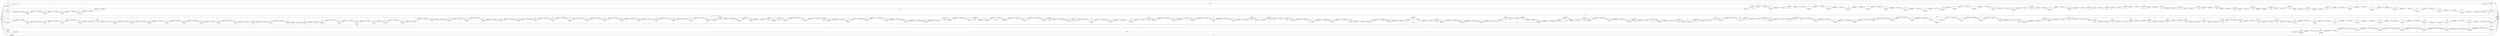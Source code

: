 digraph {
	graph [rankdir=LR]
	node [shape=rectangle]
	2 -> 5560 [label=2559]
	5560 -> 1 [label=40]
	5560 -> 5982 [label=2519]
	5982 -> 1 [label=2519]
	5983 -> 5990 [label=50]
	5990 -> 6035 [label=52]
	6035 -> 6056 [label=50]
	6035 -> 26183 [label=2]
	6056 -> 6082 [label=52]
	6082 -> 6103 [label=50]
	6082 -> 26203 [label=2]
	6103 -> 6165 [label=52]
	6165 -> 6186 [label=50]
	6165 -> 26223 [label=2]
	6186 -> 6273 [label=52]
	6273 -> 6294 [label=50]
	6273 -> 26243 [label=2]
	6294 -> 6328 [label=52]
	6328 -> 6349 [label=50]
	6328 -> 26263 [label=2]
	6349 -> 6528 [label=52]
	6528 -> 6549 [label=50]
	6528 -> 26283 [label=2]
	6549 -> 6580 [label=52]
	6580 -> 6601 [label=50]
	6580 -> 26303 [label=2]
	6601 -> 6613 [label=52]
	6613 -> 6634 [label=50]
	6613 -> 26323 [label=2]
	6634 -> 6642 [label=52]
	6642 -> 6699 [label=50]
	6642 -> 26379 [label=2]
	6699 -> 6947 [label=52]
	6947 -> 6968 [label=50]
	6947 -> 26399 [label=2]
	6968 -> 7222 [label=52]
	7222 -> 7243 [label=50]
	7222 -> 26419 [label=2]
	7243 -> 7264 [label=50]
	7243 -> 26439 [label=2]
	7264 -> 7273 [label=52]
	7273 -> 7294 [label=50]
	7273 -> 26459 [label=2]
	7294 -> 7333 [label=52]
	7333 -> 7354 [label=50]
	7333 -> 26479 [label=2]
	7354 -> 7372 [label=52]
	7372 -> 7398 [label=50]
	7372 -> 26504 [label=2]
	7398 -> 7468 [label=52]
	7468 -> 7489 [label=50]
	7468 -> 26524 [label=2]
	7489 -> 8047 [label=52]
	8047 -> 8068 [label=50]
	8047 -> 26544 [label=2]
	8068 -> 8171 [label=52]
	8171 -> 8192 [label=50]
	8171 -> 26564 [label=2]
	8192 -> 8282 [label=52]
	8282 -> 8327 [label=50]
	8282 -> 26608 [label=2]
	8327 -> 8480 [label=52]
	8480 -> 8501 [label=50]
	8480 -> 26628 [label=2]
	8501 -> 8519 [label=52]
	8519 -> 8540 [label=50]
	8519 -> 26648 [label=2]
	8540 -> 8552 [label=52]
	8552 -> 8573 [label=50]
	8552 -> 26668 [label=2]
	8573 -> 8626 [label=52]
	8626 -> 8666 [label=50]
	8626 -> 26707 [label=2]
	8666 -> 8687 [label=52]
	8687 -> 8723 [label=50]
	8687 -> 26742 [label=2]
	8723 -> 8827 [label=52]
	8827 -> 8848 [label=50]
	8827 -> 26762 [label=2]
	8848 -> 8869 [label=52]
	8869 -> 8903 [label=50]
	8869 -> 26795 [label=2]
	8903 -> 8966 [label=52]
	8966 -> 8987 [label=50]
	8966 -> 26815 [label=2]
	8987 -> 9023 [label=52]
	9023 -> 9044 [label=50]
	9023 -> 26835 [label=2]
	9044 -> 9098 [label=52]
	9098 -> 9119 [label=50]
	9098 -> 26855 [label=2]
	9119 -> 9164 [label=52]
	9164 -> 9200 [label=50]
	9164 -> 26890 [label=2]
	9200 -> 9395 [label=52]
	9395 -> 9416 [label=50]
	9395 -> 26910 [label=2]
	9416 -> 9527 [label=52]
	9527 -> 9548 [label=50]
	9527 -> 26930 [label=2]
	9548 -> 9584 [label=52]
	9584 -> 9605 [label=50]
	9584 -> 26950 [label=2]
	9605 -> 9614 [label=52]
	9614 -> 9641 [label=50]
	9614 -> 26976 [label=2]
	9641 -> 9650 [label=52]
	9650 -> 9680 [label=50]
	9650 -> 27005 [label=2]
	9680 -> 9953 [label=52]
	9953 -> 9986 [label=50]
	9953 -> 27037 [label=2]
	9986 -> 10153 [label=52]
	10153 -> 10174 [label=50]
	10153 -> 27057 [label=2]
	10174 -> 10189 [label=52]
	10189 -> 10237 [label=50]
	10189 -> 27104 [label=2]
	10237 -> 10239 [label=52]
	10239 -> 11656 [label=50]
	10239 -> 1 [label=2]
	11656 -> 1 [label=49]
	11656 -> 11963 [label=1]
	11963 -> 1 [label=1]
	11964 -> 11994 [label=82]
	11994 -> 12128 [label=81]
	11994 -> 42409 [label=1]
	12128 -> 12152 [label=82]
	12152 -> 12475 [label=81]
	12152 -> 42700 [label=1]
	12475 -> 12488 [label=82]
	12488 -> 12521 [label=81]
	12488 -> 42732 [label=1]
	12521 -> 12556 [label=82]
	12556 -> 12593 [label=81]
	12556 -> 42768 [label=1]
	12593 -> 12594 [label=82]
	12594 -> 12615 [label=81]
	12594 -> 42788 [label=1]
	12615 -> 12653 [label=82]
	12653 -> 12674 [label=81]
	12653 -> 42808 [label=1]
	12674 -> 12725 [label=82]
	12725 -> 12746 [label=81]
	12725 -> 42828 [label=1]
	12746 -> 12785 [label=82]
	12785 -> 12830 [label=81]
	12785 -> 42872 [label=1]
	12830 -> 12842 [label=82]
	12842 -> 12908 [label=81]
	12842 -> 42937 [label=1]
	12908 -> 12950 [label=82]
	12950 -> 13042 [label=81]
	12950 -> 43028 [label=1]
	13042 -> 13064 [label=82]
	13064 -> 13086 [label=81]
	13064 -> 43049 [label=1]
	13086 -> 13091 [label=82]
	13091 -> 13112 [label=81]
	13091 -> 43069 [label=1]
	13112 -> 13187 [label=82]
	13187 -> 13226 [label=81]
	13187 -> 43107 [label=1]
	13226 -> 13277 [label=82]
	13277 -> 13298 [label=81]
	13277 -> 43127 [label=1]
	13298 -> 13316 [label=82]
	13316 -> 13356 [label=81]
	13316 -> 43166 [label=1]
	13356 -> 13367 [label=82]
	13367 -> 13407 [label=81]
	13367 -> 43205 [label=1]
	13407 -> 13412 [label=82]
	13412 -> 13483 [label=81]
	13412 -> 43275 [label=1]
	13483 -> 13490 [label=82]
	13490 -> 13518 [label=81]
	13490 -> 43302 [label=1]
	13518 -> 13521 [label=82]
	13521 -> 13557 [label=81]
	13521 -> 43337 [label=1]
	13557 -> 13590 [label=82]
	13590 -> 13613 [label=81]
	13590 -> 43359 [label=1]
	13613 -> 13631 [label=82]
	13631 -> 13691 [label=81]
	13631 -> 43418 [label=1]
	13691 -> 13712 [label=81]
	13691 -> 43438 [label=1]
	13712 -> 13721 [label=82]
	13721 -> 13742 [label=81]
	13721 -> 43458 [label=1]
	13742 -> 13856 [label=82]
	13856 -> 16431 [label=81]
	13856 -> 1 [label=1]
	16431 -> 16582 [label=84]
	16582 -> 16609 [label=81]
	16582 -> 33119 [label=3]
	16609 -> 16645 [label=84]
	16645 -> 16672 [label=81]
	16645 -> 33145 [label=3]
	16672 -> 16741 [label=84]
	16741 -> 16765 [label=81]
	16741 -> 33168 [label=3]
	16765 -> 16804 [label=84]
	16804 -> 16843 [label=81]
	16804 -> 33206 [label=3]
	16843 -> 16969 [label=84]
	16969 -> 16990 [label=81]
	16969 -> 33226 [label=3]
	16990 -> 17006 [label=84]
	17006 -> 17047 [label=81]
	17006 -> 33266 [label=3]
	17047 -> 17098 [label=84]
	17098 -> 17125 [label=81]
	17098 -> 33292 [label=3]
	17125 -> 17161 [label=84]
	17161 -> 17221 [label=81]
	17161 -> 33351 [label=3]
	17221 -> 17269 [label=84]
	17269 -> 17414 [label=81]
	17269 -> 33495 [label=3]
	17414 -> 17458 [label=84]
	17458 -> 17497 [label=81]
	17458 -> 33533 [label=3]
	17497 -> 17566 [label=84]
	17566 -> 17587 [label=81]
	17566 -> 33553 [label=3]
	17587 -> 17605 [label=84]
	17605 -> 17635 [label=81]
	17605 -> 33582 [label=3]
	17635 -> 17683 [label=84]
	17683 -> 17704 [label=81]
	17683 -> 33602 [label=3]
	17704 -> 17743 [label=84]
	17743 -> 17764 [label=81]
	17743 -> 33622 [label=3]
	17764 -> 17776 [label=84]
	17776 -> 17798 [label=81]
	17776 -> 33643 [label=3]
	17798 -> 17858 [label=84]
	17858 -> 17921 [label=81]
	17858 -> 33705 [label=3]
	17921 -> 17944 [label=84]
	17944 -> 1 [label=81]
	17944 -> 33856 [label=3]
	17945 -> 17973 [label=51]
	17973 -> 17994 [label=49]
	17973 -> 26083 [label=2]
	17994 -> 18009 [label=51]
	18009 -> 18030 [label=49]
	18009 -> 26103 [label=2]
	18030 -> 18094 [label=51]
	18094 -> 18115 [label=49]
	18094 -> 26123 [label=2]
	18115 -> 18147 [label=51]
	18147 -> 18168 [label=49]
	18147 -> 26143 [label=2]
	18168 -> 18238 [label=51]
	18238 -> 5983 [label=49]
	18238 -> 5990 [label=2]
	24654 -> 2 [label=40]
	26063 -> 17945 [label=2]
	26083 -> 17994 [label=2]
	26103 -> 18030 [label=2]
	26123 -> 18115 [label=2]
	26143 -> 18168 [label=2]
	26183 -> 6056 [label=2]
	26203 -> 6103 [label=2]
	26223 -> 6186 [label=2]
	26243 -> 6294 [label=2]
	26263 -> 6349 [label=2]
	26283 -> 6549 [label=2]
	26303 -> 6601 [label=2]
	26323 -> 6634 [label=2]
	26379 -> 6699 [label=2]
	26399 -> 6968 [label=2]
	26419 -> 7243 [label=2]
	26439 -> 7264 [label=2]
	26459 -> 7294 [label=2]
	26479 -> 7354 [label=2]
	26504 -> 7398 [label=2]
	26524 -> 7489 [label=2]
	26544 -> 8068 [label=2]
	26564 -> 8192 [label=2]
	26608 -> 8327 [label=2]
	26628 -> 8501 [label=2]
	26648 -> 8540 [label=2]
	26668 -> 8573 [label=2]
	26707 -> 8666 [label=2]
	26742 -> 8723 [label=2]
	26762 -> 8848 [label=2]
	26795 -> 8903 [label=2]
	26815 -> 8987 [label=2]
	26835 -> 9044 [label=2]
	26855 -> 9119 [label=2]
	26890 -> 9200 [label=2]
	26910 -> 9416 [label=2]
	26930 -> 9548 [label=2]
	26950 -> 9605 [label=2]
	26976 -> 9641 [label=2]
	27005 -> 9680 [label=2]
	27037 -> 9986 [label=2]
	27057 -> 10174 [label=2]
	27104 -> 10237 [label=2]
	27130 -> 27135 [label=36575]
	27135 -> 27156 [label=2]
	27135 -> 48733 [label=36573]
	27156 -> 27184 [label=36575]
	27184 -> 27214 [label=2]
	27184 -> 48762 [label=36573]
	27214 -> 27250 [label=36575]
	27250 -> 27285 [label=2]
	27250 -> 48796 [label=36573]
	27285 -> 27286 [label=36575]
	27286 -> 27307 [label=2]
	27286 -> 48816 [label=36573]
	27307 -> 27337 [label=36575]
	27337 -> 27358 [label=2]
	27337 -> 48836 [label=36573]
	27358 -> 27382 [label=36575]
	27382 -> 27403 [label=2]
	27382 -> 48856 [label=36573]
	27403 -> 27870 [label=36575]
	27870 -> 1 [label=36573]
	27870 -> 33093 [label=2]
	33093 -> 1 [label=2]
	33119 -> 16609 [label=3]
	33145 -> 16672 [label=3]
	33168 -> 16765 [label=3]
	33206 -> 16843 [label=3]
	33226 -> 16990 [label=3]
	33266 -> 17047 [label=3]
	33292 -> 17125 [label=3]
	33351 -> 17221 [label=3]
	33495 -> 17414 [label=3]
	33533 -> 17497 [label=3]
	33553 -> 17587 [label=3]
	33582 -> 17635 [label=3]
	33602 -> 17704 [label=3]
	33622 -> 17764 [label=3]
	33643 -> 17798 [label=3]
	33705 -> 17921 [label=3]
	33856 -> 33883 [label=312]
	33883 -> 33903 [label=3]
	33883 -> 33904 [label=309]
	33903 -> 33904 [label=4]
	33904 -> 33931 [label=313]
	33931 -> 33952 [label=3]
	33931 -> 48896 [label=310]
	33952 -> 33973 [label=312]
	33952 -> 60007 [label=1]
	33973 -> 34051 [label=313]
	34051 -> 34081 [label=4]
	34051 -> 48941 [label=309]
	34081 -> 34102 [label=3]
	34081 -> 48941 [label=1]
	34102 -> 34117 [label=3]
	34102 -> 34123 [label=1]
	34117 -> 34123 [label=312]
	34123 -> 34137 [label=313]
	34137 -> 34174 [label=4]
	34137 -> 48997 [label=309]
	34174 -> 34237 [label=313]
	34237 -> 34249 [label=4]
	34237 -> 49018 [label=309]
	34249 -> 34270 [label=3]
	34249 -> 49018 [label=1]
	34270 -> 34276 [label=313]
	34276 -> 34300 [label=312]
	34276 -> 60077 [label=1]
	34300 -> 34351 [label=313]
	34351 -> 34378 [label=4]
	34351 -> 49055 [label=309]
	34378 -> 34393 [label=313]
	34393 -> 34429 [label=4]
	34393 -> 49090 [label=309]
	34429 -> 34476 [label=313]
	34476 -> 34707 [label=4]
	34476 -> 49134 [label=309]
	34707 -> 35025 [label=313]
	35025 -> 35046 [label=4]
	35025 -> 49154 [label=309]
	35046 -> 35117 [label=313]
	35117 -> 35120 [label=4]
	35117 -> 49175 [label=309]
	35120 -> 35141 [label=3]
	35120 -> 49175 [label=1]
	35141 -> 35144 [label=313]
	35144 -> 35195 [label=3]
	35144 -> 49210 [label=310]
	35195 -> 35204 [label=3]
	35195 -> 35216 [label=1]
	35204 -> 35207 [label=312]
	35207 -> 35216 [label=3]
	35207 -> 35240 [label=309]
	35216 -> 35219 [label=4]
	35219 -> 35240 [label=3]
	35219 -> 35243 [label=1]
	35240 -> 35243 [label=312]
	35243 -> 35252 [label=313]
	35252 -> 35276 [label=4]
	35252 -> 49291 [label=309]
	35276 -> 35303 [label=313]
	35303 -> 35324 [label=3]
	35303 -> 49306 [label=310]
	35324 -> 35339 [label=4]
	35339 -> 35396 [label=313]
	35396 -> 35417 [label=3]
	35396 -> 49330 [label=310]
	35417 -> 35438 [label=4]
	35438 -> 35531 [label=313]
	35531 -> 35552 [label=312]
	35531 -> 60195 [label=1]
	35552 -> 35610 [label=313]
	35610 -> 35631 [label=4]
	35610 -> 49387 [label=309]
	35631 -> 35636 [label=313]
	35636 -> 35675 [label=312]
	35636 -> 60233 [label=1]
	35675 -> 35727 [label=313]
	35727 -> 35747 [label=4]
	35727 -> 49413 [label=309]
	35747 -> 35768 [label=3]
	35747 -> 49413 [label=1]
	35768 -> 35786 [label=313]
	35786 -> 35807 [label=4]
	35786 -> 49447 [label=309]
	35807 -> 35810 [label=312]
	35807 -> 49465 [label=1]
	35810 -> 35831 [label=3]
	35810 -> 49465 [label=309]
	35831 -> 35867 [label=313]
	35867 -> 35888 [label=4]
	35867 -> 49487 [label=309]
	35888 -> 35951 [label=313]
	35951 -> 35972 [label=4]
	35951 -> 49507 [label=309]
	35972 -> 36110 [label=313]
	36110 -> 36128 [label=4]
	36110 -> 36131 [label=309]
	36128 -> 36131 [label=3]
	36128 -> 36155 [label=1]
	36131 -> 36138 [label=312]
	36138 -> 36155 [label=3]
	36138 -> 36159 [label=309]
	36155 -> 36159 [label=4]
	36159 -> 36173 [label=313]
	36173 -> 36185 [label=4]
	36173 -> 36194 [label=309]
	36185 -> 36194 [label=3]
	36185 -> 36206 [label=1]
	36194 -> 36206 [label=312]
	36206 -> 36218 [label=313]
	36218 -> 36248 [label=4]
	36218 -> 49596 [label=309]
	36248 -> 36288 [label=313]
	36288 -> 36314 [label=4]
	36288 -> 49621 [label=309]
	36314 -> 36342 [label=313]
	36342 -> 36363 [label=312]
	36342 -> 60324 [label=1]
	36363 -> 36395 [label=313]
	36395 -> 36422 [label=4]
	36395 -> 49647 [label=309]
	36422 -> 36428 [label=313]
	36428 -> 36449 [label=4]
	36428 -> 49667 [label=309]
	36449 -> 36452 [label=313]
	36452 -> 36496 [label=4]
	36452 -> 36530 [label=309]
	36496 -> 36517 [label=3]
	36496 -> 60344 [label=1]
	36517 -> 36530 [label=4]
	36530 -> 36566 [label=313]
	36566 -> 36605 [label=4]
	36566 -> 36614 [label=309]
	36605 -> 36614 [label=3]
	36605 -> 36626 [label=1]
	36614 -> 36626 [label=312]
	36626 -> 36629 [label=313]
	36629 -> 36674 [label=4]
	36629 -> 49835 [label=309]
	36674 -> 36704 [label=313]
	36704 -> 36725 [label=4]
	36704 -> 49855 [label=309]
	36725 -> 36752 [label=313]
	36752 -> 36755 [label=4]
	36752 -> 36827 [label=309]
	36755 -> 36776 [label=3]
	36755 -> 60384 [label=1]
	36776 -> 36789 [label=4]
	36789 -> 36810 [label=3]
	36789 -> 60404 [label=1]
	36810 -> 36821 [label=4]
	36821 -> 36827 [label=3]
	36821 -> 36845 [label=1]
	36827 -> 36845 [label=312]
	36845 -> 36851 [label=313]
	36851 -> 36856 [label=312]
	36851 -> 36896 [label=1]
	36856 -> 36896 [label=3]
	36856 -> 49968 [label=309]
	36896 -> 36897 [label=313]
	36897 -> 36904 [label=4]
	36897 -> 49997 [label=309]
	36904 -> 36932 [label=3]
	36904 -> 49997 [label=1]
	36932 -> 36947 [label=313]
	36947 -> 36968 [label=4]
	36947 -> 50022 [label=309]
	36968 -> 36971 [label=313]
	36971 -> 36992 [label=3]
	36971 -> 50028 [label=310]
	36992 -> 36998 [label=4]
	36998 -> 37010 [label=313]
	37010 -> 37012 [label=312]
	37010 -> 50067 [label=1]
	37012 -> 37033 [label=3]
	37012 -> 50067 [label=309]
	37033 -> 37112 [label=313]
	37112 -> 37118 [label=4]
	37112 -> 37133 [label=309]
	37118 -> 37133 [label=3]
	37118 -> 50094 [label=1]
	37133 -> 37136 [label=312]
	37136 -> 37163 [label=3]
	37136 -> 50094 [label=309]
	37163 -> 37164 [label=313]
	37164 -> 37172 [label=4]
	37164 -> 37185 [label=309]
	37172 -> 37185 [label=3]
	37172 -> 37193 [label=1]
	37185 -> 37193 [label=312]
	37193 -> 37208 [label=313]
	37208 -> 37211 [label=4]
	37208 -> 50173 [label=309]
	37211 -> 37272 [label=3]
	37211 -> 50173 [label=1]
	37272 -> 37301 [label=313]
	37301 -> 37322 [label=3]
	37301 -> 50206 [label=310]
	37322 -> 37331 [label=4]
	37331 -> 37337 [label=313]
	37337 -> 37349 [label=312]
	37337 -> 50235 [label=1]
	37349 -> 37370 [label=3]
	37349 -> 50235 [label=309]
	37370 -> 37394 [label=313]
	37394 -> 37415 [label=4]
	37394 -> 50266 [label=309]
	37415 -> 37457 [label=313]
	37457 -> 37478 [label=4]
	37457 -> 50286 [label=309]
	37478 -> 37523 [label=313]
	37523 -> 37544 [label=4]
	37523 -> 50306 [label=309]
	37544 -> 37562 [label=313]
	37562 -> 37583 [label=312]
	37562 -> 60655 [label=1]
	37583 -> 37632 [label=313]
	37632 -> 37653 [label=4]
	37632 -> 50326 [label=309]
	37653 -> 37670 [label=313]
	37670 -> 37691 [label=4]
	37670 -> 50346 [label=309]
	37691 -> 37698 [label=313]
	37698 -> 37707 [label=4]
	37698 -> 37743 [label=309]
	37707 -> 37732 [label=3]
	37707 -> 60679 [label=1]
	37732 -> 37743 [label=4]
	37743 -> 37797 [label=313]
	37797 -> 37818 [label=4]
	37797 -> 50410 [label=309]
	37818 -> 37839 [label=313]
	37839 -> 37866 [label=4]
	37839 -> 50436 [label=309]
	37866 -> 37872 [label=313]
	37872 -> 37893 [label=3]
	37872 -> 50456 [label=310]
	37893 -> 37947 [label=313]
	37947 -> 37959 [label=4]
	37947 -> 37968 [label=309]
	37959 -> 37968 [label=3]
	37959 -> 37980 [label=1]
	37968 -> 37980 [label=312]
	37980 -> 38052 [label=313]
	38052 -> 38070 [label=4]
	38052 -> 38073 [label=309]
	38070 -> 38073 [label=3]
	38070 -> 38091 [label=1]
	38073 -> 38091 [label=312]
	38091 -> 38142 [label=313]
	38142 -> 38163 [label=4]
	38142 -> 50516 [label=309]
	38163 -> 38172 [label=313]
	38172 -> 1 [label=3]
	38172 -> 50594 [label=310]
	42276 -> 11964 [label=1]
	42409 -> 12128 [label=1]
	42700 -> 12475 [label=1]
	42732 -> 12521 [label=1]
	42768 -> 12593 [label=1]
	42788 -> 12615 [label=1]
	42808 -> 12674 [label=1]
	42828 -> 12746 [label=1]
	42872 -> 12830 [label=1]
	42937 -> 12908 [label=1]
	43028 -> 13042 [label=1]
	43049 -> 13086 [label=1]
	43069 -> 13112 [label=1]
	43107 -> 13226 [label=1]
	43127 -> 13298 [label=1]
	43166 -> 13356 [label=1]
	43205 -> 13407 [label=1]
	43275 -> 13483 [label=1]
	43302 -> 13518 [label=1]
	43337 -> 13557 [label=1]
	43359 -> 13613 [label=1]
	43418 -> 13691 [label=1]
	43438 -> 13712 [label=1]
	43458 -> 13742 [label=1]
	43474 -> 45400 [label=36577]
	45400 -> 45421 [label=36573]
	45400 -> 53986 [label=4]
	45421 -> 47413 [label=36577]
	47413 -> 47434 [label=36573]
	47413 -> 54006 [label=4]
	47434 -> 47854 [label=36577]
	47854 -> 1 [label=4]
	47854 -> 27130 [label=36573]
	48733 -> 27156 [label=36573]
	48762 -> 27214 [label=36573]
	48796 -> 27285 [label=36573]
	48816 -> 27307 [label=36573]
	48836 -> 27358 [label=36573]
	48856 -> 27403 [label=36573]
	48896 -> 33952 [label=310]
	48941 -> 34117 [label=309]
	48941 -> 34102 [label=1]
	48997 -> 34174 [label=309]
	49018 -> 34270 [label=310]
	49055 -> 34378 [label=309]
	49090 -> 34429 [label=309]
	49134 -> 34707 [label=309]
	49154 -> 35046 [label=309]
	49175 -> 35141 [label=310]
	49210 -> 35204 [label=309]
	49210 -> 35195 [label=1]
	49291 -> 35276 [label=309]
	49306 -> 35339 [label=309]
	49306 -> 35324 [label=1]
	49330 -> 35438 [label=309]
	49330 -> 35417 [label=1]
	49387 -> 35631 [label=309]
	49413 -> 35768 [label=310]
	49447 -> 35807 [label=309]
	49465 -> 35831 [label=310]
	49487 -> 35888 [label=309]
	49507 -> 35972 [label=309]
	49596 -> 36248 [label=309]
	49621 -> 36314 [label=309]
	49647 -> 36422 [label=309]
	49667 -> 36449 [label=309]
	49835 -> 36674 [label=309]
	49855 -> 36725 [label=309]
	49968 -> 36896 [label=309]
	49997 -> 36932 [label=310]
	50022 -> 36968 [label=309]
	50028 -> 36998 [label=309]
	50028 -> 36992 [label=1]
	50067 -> 37033 [label=310]
	50094 -> 37163 [label=310]
	50173 -> 37272 [label=310]
	50206 -> 37331 [label=309]
	50206 -> 37322 [label=1]
	50235 -> 37370 [label=310]
	50266 -> 37415 [label=309]
	50286 -> 37478 [label=309]
	50306 -> 37544 [label=309]
	50326 -> 37653 [label=309]
	50346 -> 37691 [label=309]
	50410 -> 37818 [label=309]
	50436 -> 37866 [label=309]
	50456 -> 37893 [label=310]
	50516 -> 38163 [label=309]
	50594 -> 50639 [label=309]
	50594 -> 60763 [label=1]
	50639 -> 50696 [label=310]
	50696 -> 50717 [label=309]
	50696 -> 60783 [label=1]
	50717 -> 50775 [label=310]
	50775 -> 50801 [label=309]
	50775 -> 60808 [label=1]
	50801 -> 50890 [label=310]
	50890 -> 50965 [label=309]
	50890 -> 60882 [label=1]
	50965 -> 50974 [label=310]
	50974 -> 51064 [label=309]
	50974 -> 60971 [label=1]
	51064 -> 51081 [label=310]
	51081 -> 51102 [label=309]
	51081 -> 60991 [label=1]
	51102 -> 51106 [label=310]
	51106 -> 51127 [label=309]
	51106 -> 61011 [label=1]
	51127 -> 51163 [label=310]
	51163 -> 51217 [label=309]
	51163 -> 61064 [label=1]
	51217 -> 51238 [label=310]
	51238 -> 51316 [label=309]
	51238 -> 61141 [label=1]
	51316 -> 51379 [label=310]
	51379 -> 51400 [label=309]
	51379 -> 61161 [label=1]
	51400 -> 51436 [label=310]
	51436 -> 51457 [label=309]
	51436 -> 61181 [label=1]
	51457 -> 51502 [label=310]
	51502 -> 51538 [label=309]
	51502 -> 61216 [label=1]
	51538 -> 51541 [label=310]
	51541 -> 51577 [label=309]
	51541 -> 61251 [label=1]
	51577 -> 51639 [label=310]
	51639 -> 51660 [label=309]
	51639 -> 61271 [label=1]
	51660 -> 51756 [label=310]
	51756 -> 51786 [label=309]
	51756 -> 61300 [label=1]
	51786 -> 51849 [label=310]
	51849 -> 51894 [label=309]
	51849 -> 61344 [label=1]
	51894 -> 51900 [label=310]
	51900 -> 51954 [label=309]
	51900 -> 61397 [label=1]
	51954 -> 51990 [label=310]
	51990 -> 52029 [label=309]
	51990 -> 61435 [label=1]
	52029 -> 52033 [label=310]
	52033 -> 52056 [label=309]
	52033 -> 61457 [label=1]
	52056 -> 52115 [label=310]
	52115 -> 52136 [label=309]
	52115 -> 61477 [label=1]
	52136 -> 52227 [label=310]
	52227 -> 1 [label=1]
	52227 -> 52366 [label=309]
	52366 -> 1 [label=309]
	53966 -> 43474 [label=4]
	53986 -> 45421 [label=4]
	54006 -> 47434 [label=4]
	59987 -> 1 [label=725]
	60007 -> 33973 [label=1]
	60077 -> 34300 [label=1]
	60195 -> 35552 [label=1]
	60233 -> 35675 [label=1]
	60324 -> 36363 [label=1]
	60344 -> 36517 [label=1]
	60384 -> 36776 [label=1]
	60404 -> 36810 [label=1]
	60655 -> 37583 [label=1]
	60679 -> 37732 [label=1]
	60763 -> 50639 [label=1]
	60783 -> 50717 [label=1]
	60808 -> 50801 [label=1]
	60882 -> 50965 [label=1]
	60971 -> 51064 [label=1]
	60991 -> 51102 [label=1]
	61011 -> 51127 [label=1]
	61064 -> 51217 [label=1]
	61141 -> 51316 [label=1]
	61161 -> 51400 [label=1]
	61181 -> 51457 [label=1]
	61216 -> 51538 [label=1]
	61251 -> 51577 [label=1]
	61271 -> 51660 [label=1]
	61300 -> 51786 [label=1]
	61344 -> 51894 [label=1]
	61397 -> 51954 [label=1]
	61435 -> 52029 [label=1]
	61457 -> 52056 [label=1]
	61477 -> 52136 [label=1]
	0 -> 2 [label=2519]
	0 -> 5983 [label=1]
	0 -> 11964 [label=81]
	0 -> 17945 [label=49]
	0 -> 16431 [label=3]
	0 -> 43474 [label=36573]
	0 -> 33856 [label=309]
	0 -> 33903 [label=1]
	0 -> 1 [label=1]
	0 -> 24654 [label=40]
	0 -> 26063 [label=2]
	0 -> 27130 [label=2]
	0 -> 42276 [label=1]
	0 -> 53966 [label=4]
	0 -> 59987 [label=725]
}
